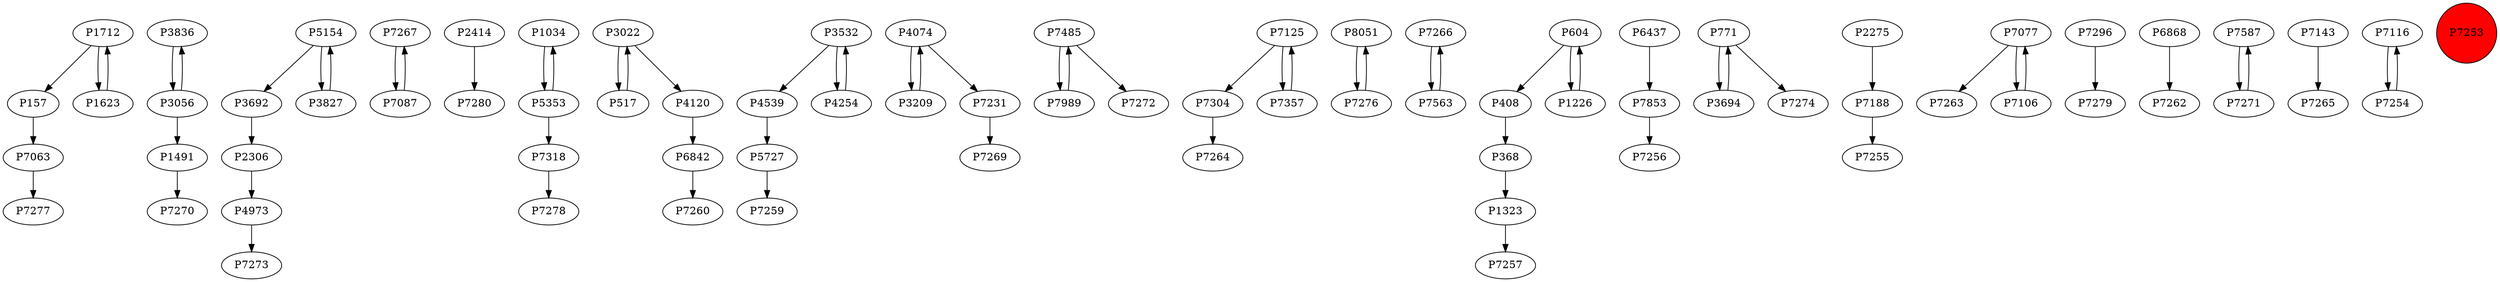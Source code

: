 digraph {
	P1712 -> P157
	P3836 -> P3056
	P4973 -> P7273
	P7267 -> P7087
	P2414 -> P7280
	P1034 -> P5353
	P3022 -> P517
	P3532 -> P4539
	P7231 -> P7269
	P7485 -> P7989
	P3209 -> P4074
	P5154 -> P3692
	P3022 -> P4120
	P7125 -> P7304
	P1623 -> P1712
	P3056 -> P3836
	P8051 -> P7276
	P1712 -> P1623
	P3056 -> P1491
	P7266 -> P7563
	P3827 -> P5154
	P408 -> P368
	P6437 -> P7853
	P771 -> P3694
	P2275 -> P7188
	P7077 -> P7263
	P7989 -> P7485
	P368 -> P1323
	P604 -> P408
	P7296 -> P7279
	P4074 -> P7231
	P7077 -> P7106
	P7087 -> P7267
	P7276 -> P8051
	P7318 -> P7278
	P6868 -> P7262
	P5353 -> P1034
	P3692 -> P2306
	P7587 -> P7271
	P3694 -> P771
	P7188 -> P7255
	P7485 -> P7272
	P4120 -> P6842
	P7271 -> P7587
	P4254 -> P3532
	P517 -> P3022
	P771 -> P7274
	P7143 -> P7265
	P7304 -> P7264
	P1323 -> P7257
	P4074 -> P3209
	P7563 -> P7266
	P5353 -> P7318
	P5154 -> P3827
	P7106 -> P7077
	P2306 -> P4973
	P157 -> P7063
	P7853 -> P7256
	P5727 -> P7259
	P7116 -> P7254
	P604 -> P1226
	P6842 -> P7260
	P1226 -> P604
	P7125 -> P7357
	P4539 -> P5727
	P7063 -> P7277
	P7357 -> P7125
	P7254 -> P7116
	P3532 -> P4254
	P1491 -> P7270
	P7253 [shape=circle]
	P7253 [style=filled]
	P7253 [fillcolor=red]
}
